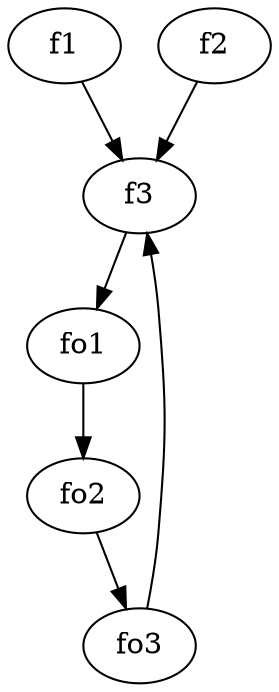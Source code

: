 strict digraph  {
f1;
f2;
f3;
fo1;
fo2;
fo3;
f1 -> f3  [weight=2];
f2 -> f3  [weight=2];
f3 -> fo1  [weight=2];
fo1 -> fo2  [weight=2];
fo2 -> fo3  [weight=2];
fo3 -> f3  [weight=2];
}

